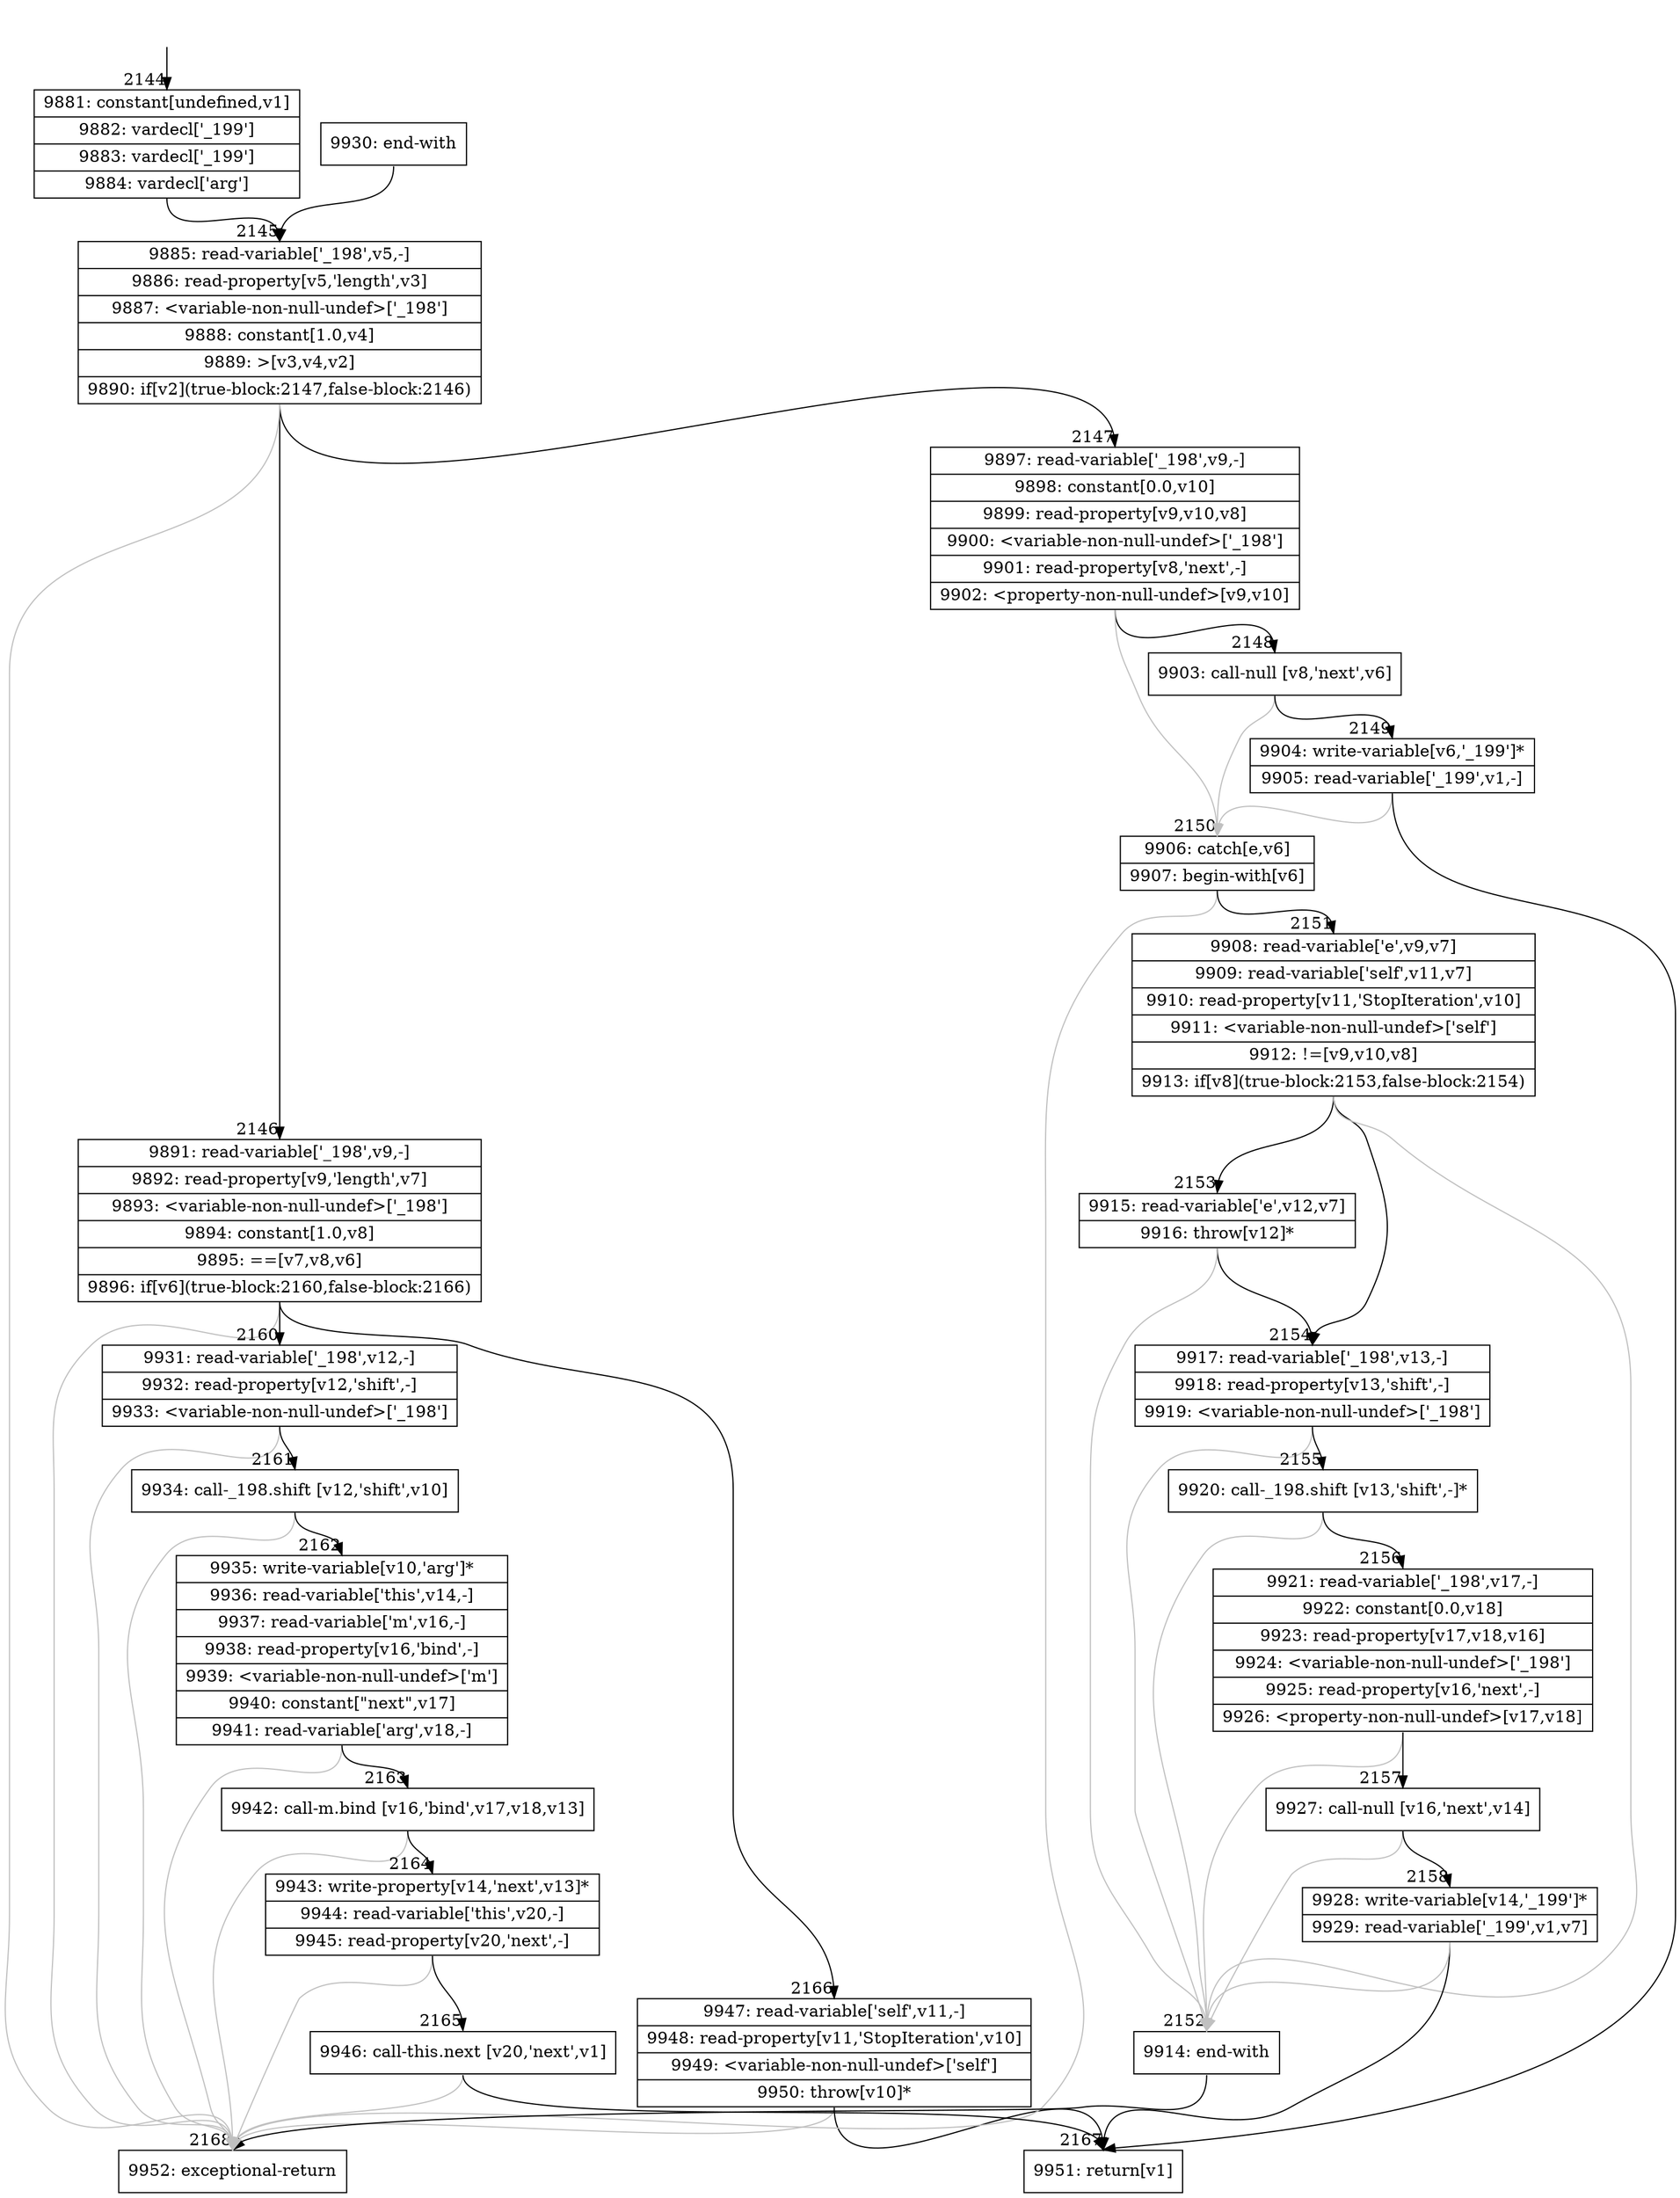 digraph {
rankdir="TD"
BB_entry163[shape=none,label=""];
BB_entry163 -> BB2144 [tailport=s, headport=n, headlabel="    2144"]
BB2144 [shape=record label="{9881: constant[undefined,v1]|9882: vardecl['_199']|9883: vardecl['_199']|9884: vardecl['arg']}" ] 
BB2144 -> BB2145 [tailport=s, headport=n, headlabel="      2145"]
BB2145 [shape=record label="{9885: read-variable['_198',v5,-]|9886: read-property[v5,'length',v3]|9887: \<variable-non-null-undef\>['_198']|9888: constant[1.0,v4]|9889: \>[v3,v4,v2]|9890: if[v2](true-block:2147,false-block:2146)}" ] 
BB2145 -> BB2147 [tailport=s, headport=n, headlabel="      2147"]
BB2145 -> BB2146 [tailport=s, headport=n, headlabel="      2146"]
BB2145 -> BB2168 [tailport=s, headport=n, color=gray, headlabel="      2168"]
BB2146 [shape=record label="{9891: read-variable['_198',v9,-]|9892: read-property[v9,'length',v7]|9893: \<variable-non-null-undef\>['_198']|9894: constant[1.0,v8]|9895: ==[v7,v8,v6]|9896: if[v6](true-block:2160,false-block:2166)}" ] 
BB2146 -> BB2160 [tailport=s, headport=n, headlabel="      2160"]
BB2146 -> BB2166 [tailport=s, headport=n, headlabel="      2166"]
BB2146 -> BB2168 [tailport=s, headport=n, color=gray]
BB2147 [shape=record label="{9897: read-variable['_198',v9,-]|9898: constant[0.0,v10]|9899: read-property[v9,v10,v8]|9900: \<variable-non-null-undef\>['_198']|9901: read-property[v8,'next',-]|9902: \<property-non-null-undef\>[v9,v10]}" ] 
BB2147 -> BB2148 [tailport=s, headport=n, headlabel="      2148"]
BB2147 -> BB2150 [tailport=s, headport=n, color=gray, headlabel="      2150"]
BB2148 [shape=record label="{9903: call-null [v8,'next',v6]}" ] 
BB2148 -> BB2149 [tailport=s, headport=n, headlabel="      2149"]
BB2148 -> BB2150 [tailport=s, headport=n, color=gray]
BB2149 [shape=record label="{9904: write-variable[v6,'_199']*|9905: read-variable['_199',v1,-]}" ] 
BB2149 -> BB2167 [tailport=s, headport=n, headlabel="      2167"]
BB2149 -> BB2150 [tailport=s, headport=n, color=gray]
BB2150 [shape=record label="{9906: catch[e,v6]|9907: begin-with[v6]}" ] 
BB2150 -> BB2151 [tailport=s, headport=n, headlabel="      2151"]
BB2150 -> BB2168 [tailport=s, headport=n, color=gray]
BB2151 [shape=record label="{9908: read-variable['e',v9,v7]|9909: read-variable['self',v11,v7]|9910: read-property[v11,'StopIteration',v10]|9911: \<variable-non-null-undef\>['self']|9912: !=[v9,v10,v8]|9913: if[v8](true-block:2153,false-block:2154)}" ] 
BB2151 -> BB2153 [tailport=s, headport=n, headlabel="      2153"]
BB2151 -> BB2154 [tailport=s, headport=n, headlabel="      2154"]
BB2151 -> BB2152 [tailport=s, headport=n, color=gray, headlabel="      2152"]
BB2152 [shape=record label="{9914: end-with}" ] 
BB2152 -> BB2168 [tailport=s, headport=n]
BB2153 [shape=record label="{9915: read-variable['e',v12,v7]|9916: throw[v12]*}" ] 
BB2153 -> BB2154 [tailport=s, headport=n]
BB2153 -> BB2152 [tailport=s, headport=n, color=gray]
BB2154 [shape=record label="{9917: read-variable['_198',v13,-]|9918: read-property[v13,'shift',-]|9919: \<variable-non-null-undef\>['_198']}" ] 
BB2154 -> BB2155 [tailport=s, headport=n, headlabel="      2155"]
BB2154 -> BB2152 [tailport=s, headport=n, color=gray]
BB2155 [shape=record label="{9920: call-_198.shift [v13,'shift',-]*}" ] 
BB2155 -> BB2156 [tailport=s, headport=n, headlabel="      2156"]
BB2155 -> BB2152 [tailport=s, headport=n, color=gray]
BB2156 [shape=record label="{9921: read-variable['_198',v17,-]|9922: constant[0.0,v18]|9923: read-property[v17,v18,v16]|9924: \<variable-non-null-undef\>['_198']|9925: read-property[v16,'next',-]|9926: \<property-non-null-undef\>[v17,v18]}" ] 
BB2156 -> BB2157 [tailport=s, headport=n, headlabel="      2157"]
BB2156 -> BB2152 [tailport=s, headport=n, color=gray]
BB2157 [shape=record label="{9927: call-null [v16,'next',v14]}" ] 
BB2157 -> BB2158 [tailport=s, headport=n, headlabel="      2158"]
BB2157 -> BB2152 [tailport=s, headport=n, color=gray]
BB2158 [shape=record label="{9928: write-variable[v14,'_199']*|9929: read-variable['_199',v1,v7]}" ] 
BB2158 -> BB2167 [tailport=s, headport=n]
BB2158 -> BB2152 [tailport=s, headport=n, color=gray]
BB2159 [shape=record label="{9930: end-with}" ] 
BB2159 -> BB2145 [tailport=s, headport=n]
BB2160 [shape=record label="{9931: read-variable['_198',v12,-]|9932: read-property[v12,'shift',-]|9933: \<variable-non-null-undef\>['_198']}" ] 
BB2160 -> BB2161 [tailport=s, headport=n, headlabel="      2161"]
BB2160 -> BB2168 [tailport=s, headport=n, color=gray]
BB2161 [shape=record label="{9934: call-_198.shift [v12,'shift',v10]}" ] 
BB2161 -> BB2162 [tailport=s, headport=n, headlabel="      2162"]
BB2161 -> BB2168 [tailport=s, headport=n, color=gray]
BB2162 [shape=record label="{9935: write-variable[v10,'arg']*|9936: read-variable['this',v14,-]|9937: read-variable['m',v16,-]|9938: read-property[v16,'bind',-]|9939: \<variable-non-null-undef\>['m']|9940: constant[\"next\",v17]|9941: read-variable['arg',v18,-]}" ] 
BB2162 -> BB2163 [tailport=s, headport=n, headlabel="      2163"]
BB2162 -> BB2168 [tailport=s, headport=n, color=gray]
BB2163 [shape=record label="{9942: call-m.bind [v16,'bind',v17,v18,v13]}" ] 
BB2163 -> BB2164 [tailport=s, headport=n, headlabel="      2164"]
BB2163 -> BB2168 [tailport=s, headport=n, color=gray]
BB2164 [shape=record label="{9943: write-property[v14,'next',v13]*|9944: read-variable['this',v20,-]|9945: read-property[v20,'next',-]}" ] 
BB2164 -> BB2165 [tailport=s, headport=n, headlabel="      2165"]
BB2164 -> BB2168 [tailport=s, headport=n, color=gray]
BB2165 [shape=record label="{9946: call-this.next [v20,'next',v1]}" ] 
BB2165 -> BB2167 [tailport=s, headport=n]
BB2165 -> BB2168 [tailport=s, headport=n, color=gray]
BB2166 [shape=record label="{9947: read-variable['self',v11,-]|9948: read-property[v11,'StopIteration',v10]|9949: \<variable-non-null-undef\>['self']|9950: throw[v10]*}" ] 
BB2166 -> BB2167 [tailport=s, headport=n]
BB2166 -> BB2168 [tailport=s, headport=n, color=gray]
BB2167 [shape=record label="{9951: return[v1]}" ] 
BB2168 [shape=record label="{9952: exceptional-return}" ] 
//#$~ 1314
}
